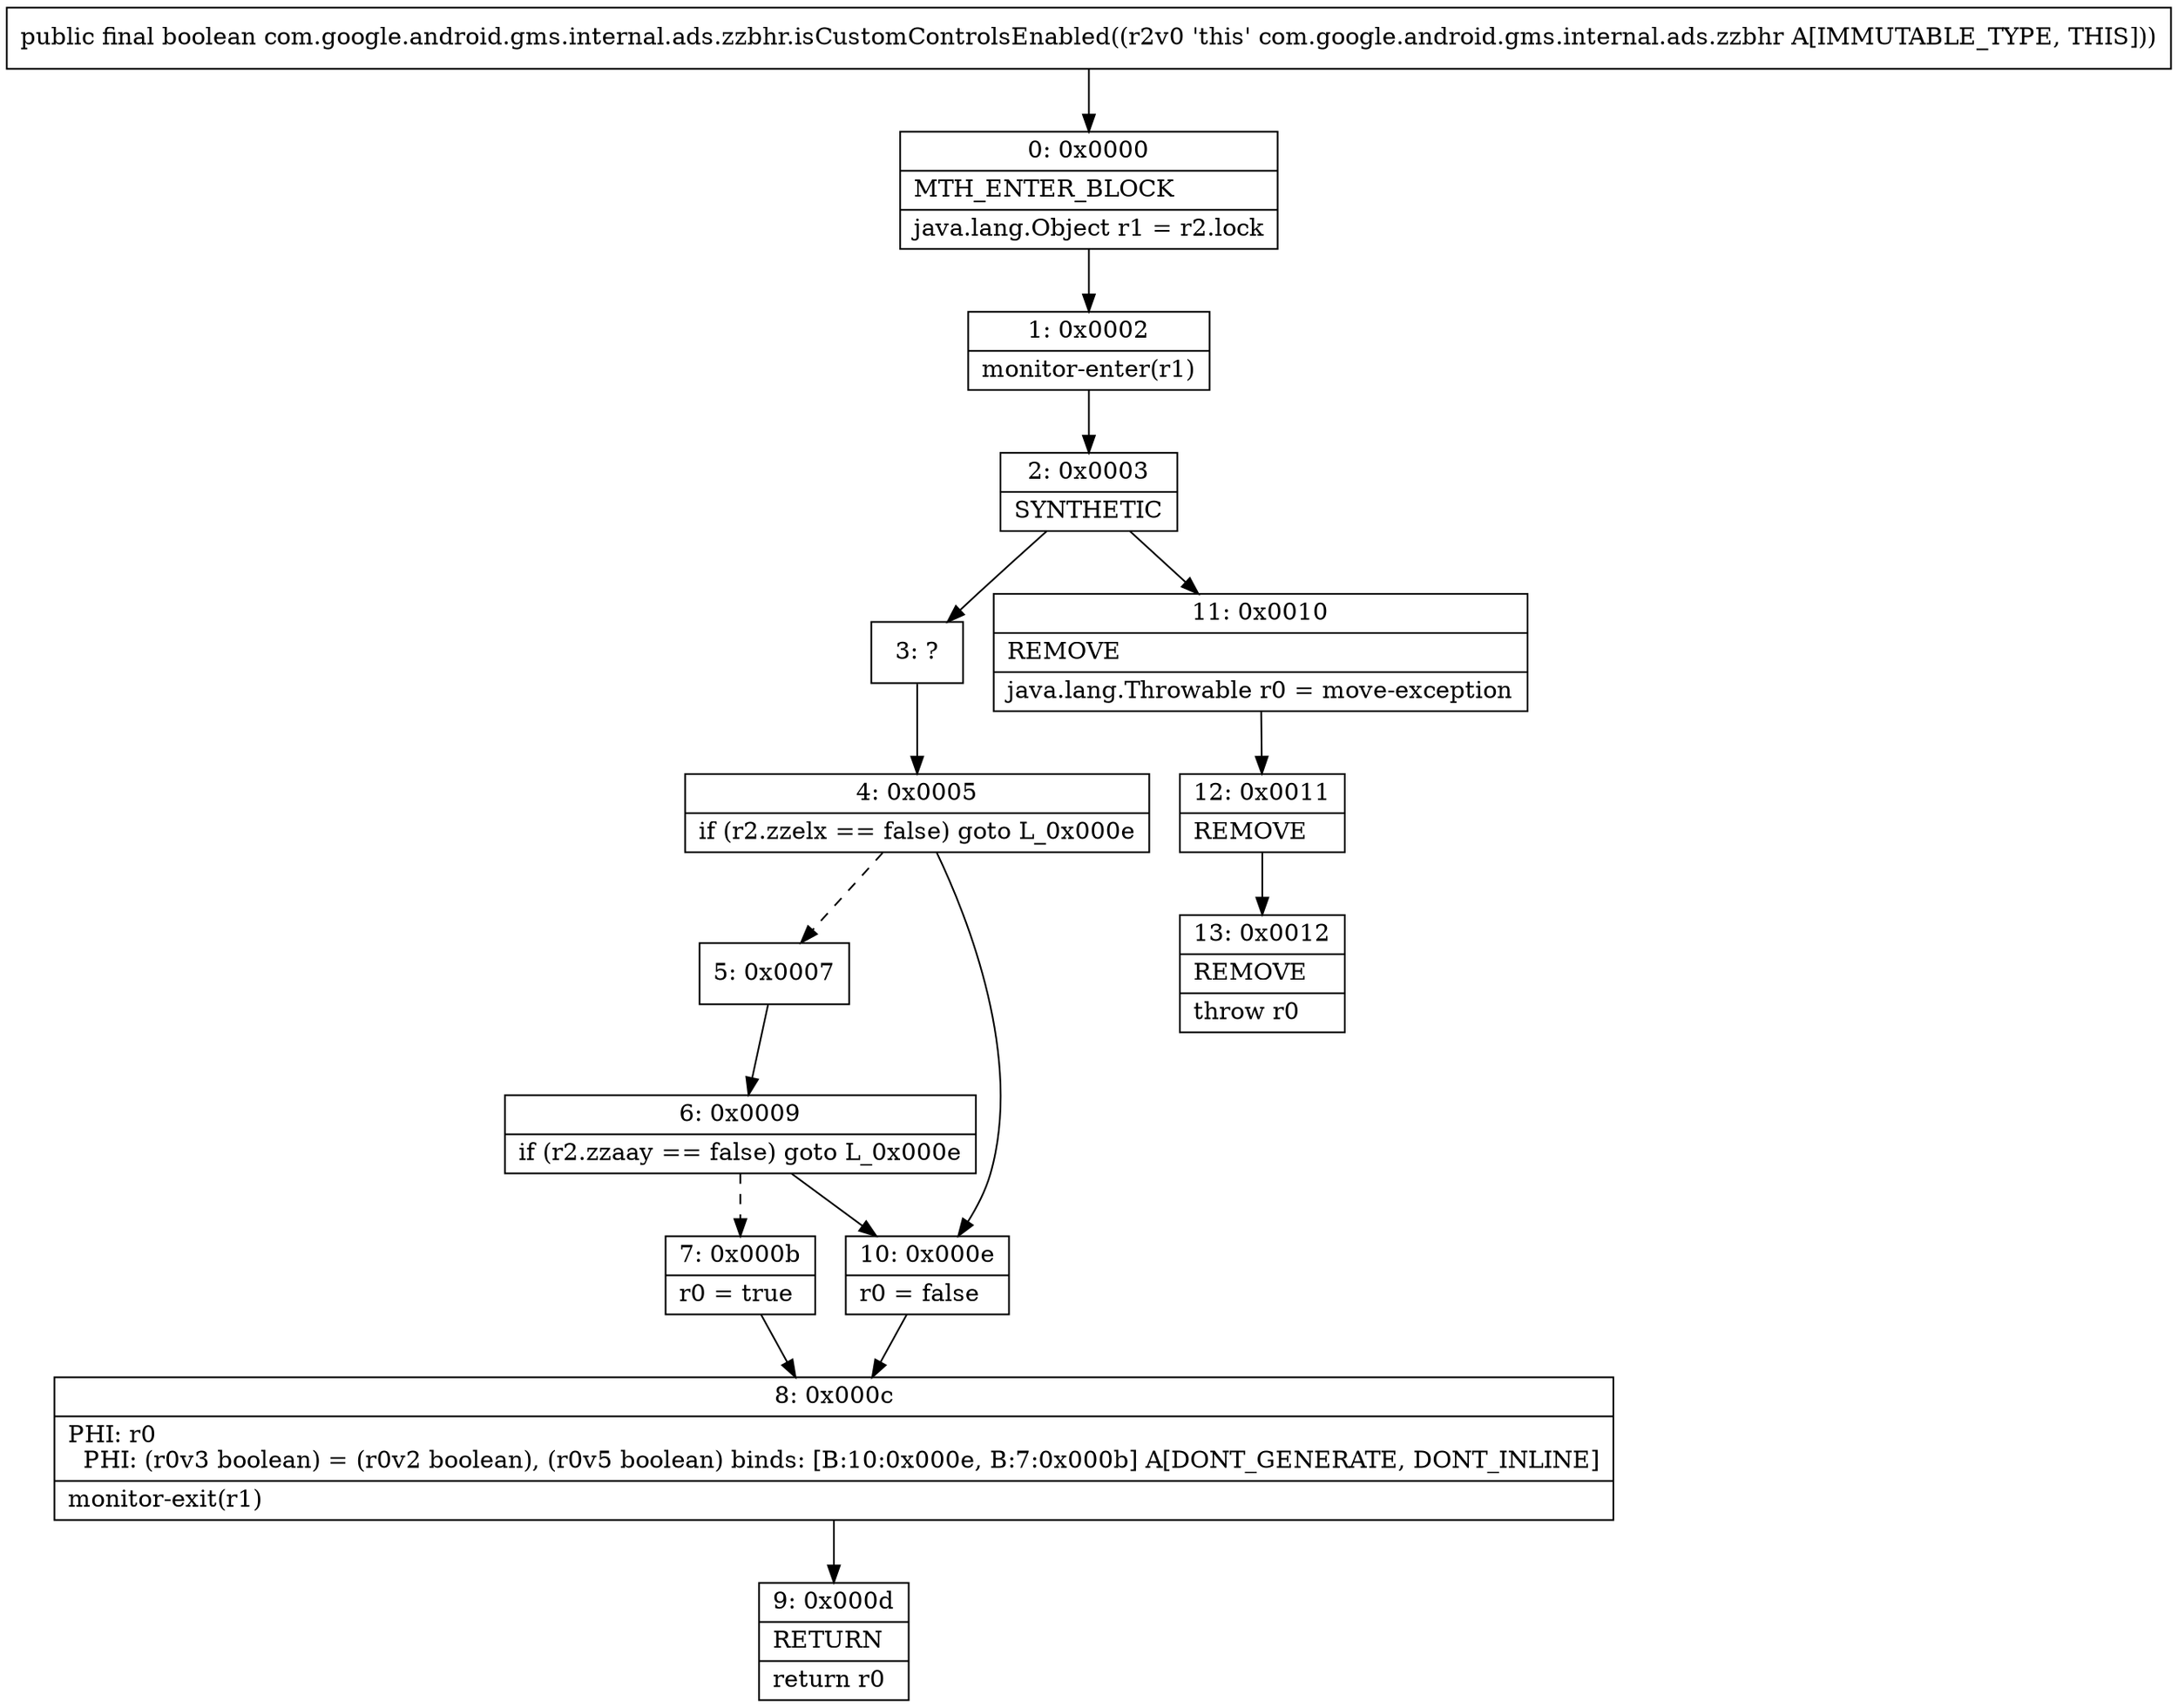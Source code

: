 digraph "CFG forcom.google.android.gms.internal.ads.zzbhr.isCustomControlsEnabled()Z" {
Node_0 [shape=record,label="{0\:\ 0x0000|MTH_ENTER_BLOCK\l|java.lang.Object r1 = r2.lock\l}"];
Node_1 [shape=record,label="{1\:\ 0x0002|monitor\-enter(r1)\l}"];
Node_2 [shape=record,label="{2\:\ 0x0003|SYNTHETIC\l}"];
Node_3 [shape=record,label="{3\:\ ?}"];
Node_4 [shape=record,label="{4\:\ 0x0005|if (r2.zzelx == false) goto L_0x000e\l}"];
Node_5 [shape=record,label="{5\:\ 0x0007}"];
Node_6 [shape=record,label="{6\:\ 0x0009|if (r2.zzaay == false) goto L_0x000e\l}"];
Node_7 [shape=record,label="{7\:\ 0x000b|r0 = true\l}"];
Node_8 [shape=record,label="{8\:\ 0x000c|PHI: r0 \l  PHI: (r0v3 boolean) = (r0v2 boolean), (r0v5 boolean) binds: [B:10:0x000e, B:7:0x000b] A[DONT_GENERATE, DONT_INLINE]\l|monitor\-exit(r1)\l}"];
Node_9 [shape=record,label="{9\:\ 0x000d|RETURN\l|return r0\l}"];
Node_10 [shape=record,label="{10\:\ 0x000e|r0 = false\l}"];
Node_11 [shape=record,label="{11\:\ 0x0010|REMOVE\l|java.lang.Throwable r0 = move\-exception\l}"];
Node_12 [shape=record,label="{12\:\ 0x0011|REMOVE\l}"];
Node_13 [shape=record,label="{13\:\ 0x0012|REMOVE\l|throw r0\l}"];
MethodNode[shape=record,label="{public final boolean com.google.android.gms.internal.ads.zzbhr.isCustomControlsEnabled((r2v0 'this' com.google.android.gms.internal.ads.zzbhr A[IMMUTABLE_TYPE, THIS])) }"];
MethodNode -> Node_0;
Node_0 -> Node_1;
Node_1 -> Node_2;
Node_2 -> Node_3;
Node_2 -> Node_11;
Node_3 -> Node_4;
Node_4 -> Node_5[style=dashed];
Node_4 -> Node_10;
Node_5 -> Node_6;
Node_6 -> Node_7[style=dashed];
Node_6 -> Node_10;
Node_7 -> Node_8;
Node_8 -> Node_9;
Node_10 -> Node_8;
Node_11 -> Node_12;
Node_12 -> Node_13;
}

